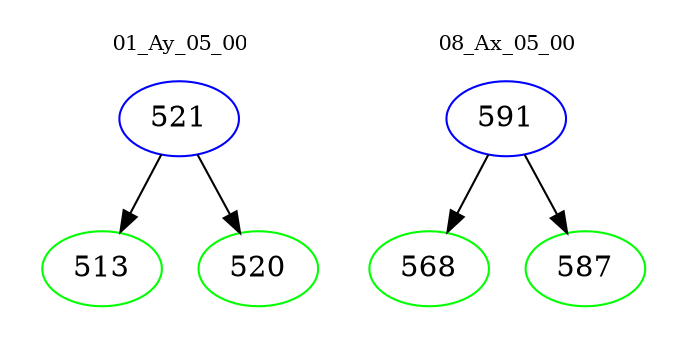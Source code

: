 digraph{
subgraph cluster_0 {
color = white
label = "01_Ay_05_00";
fontsize=10;
T0_521 [label="521", color="blue"]
T0_521 -> T0_513 [color="black"]
T0_513 [label="513", color="green"]
T0_521 -> T0_520 [color="black"]
T0_520 [label="520", color="green"]
}
subgraph cluster_1 {
color = white
label = "08_Ax_05_00";
fontsize=10;
T1_591 [label="591", color="blue"]
T1_591 -> T1_568 [color="black"]
T1_568 [label="568", color="green"]
T1_591 -> T1_587 [color="black"]
T1_587 [label="587", color="green"]
}
}
